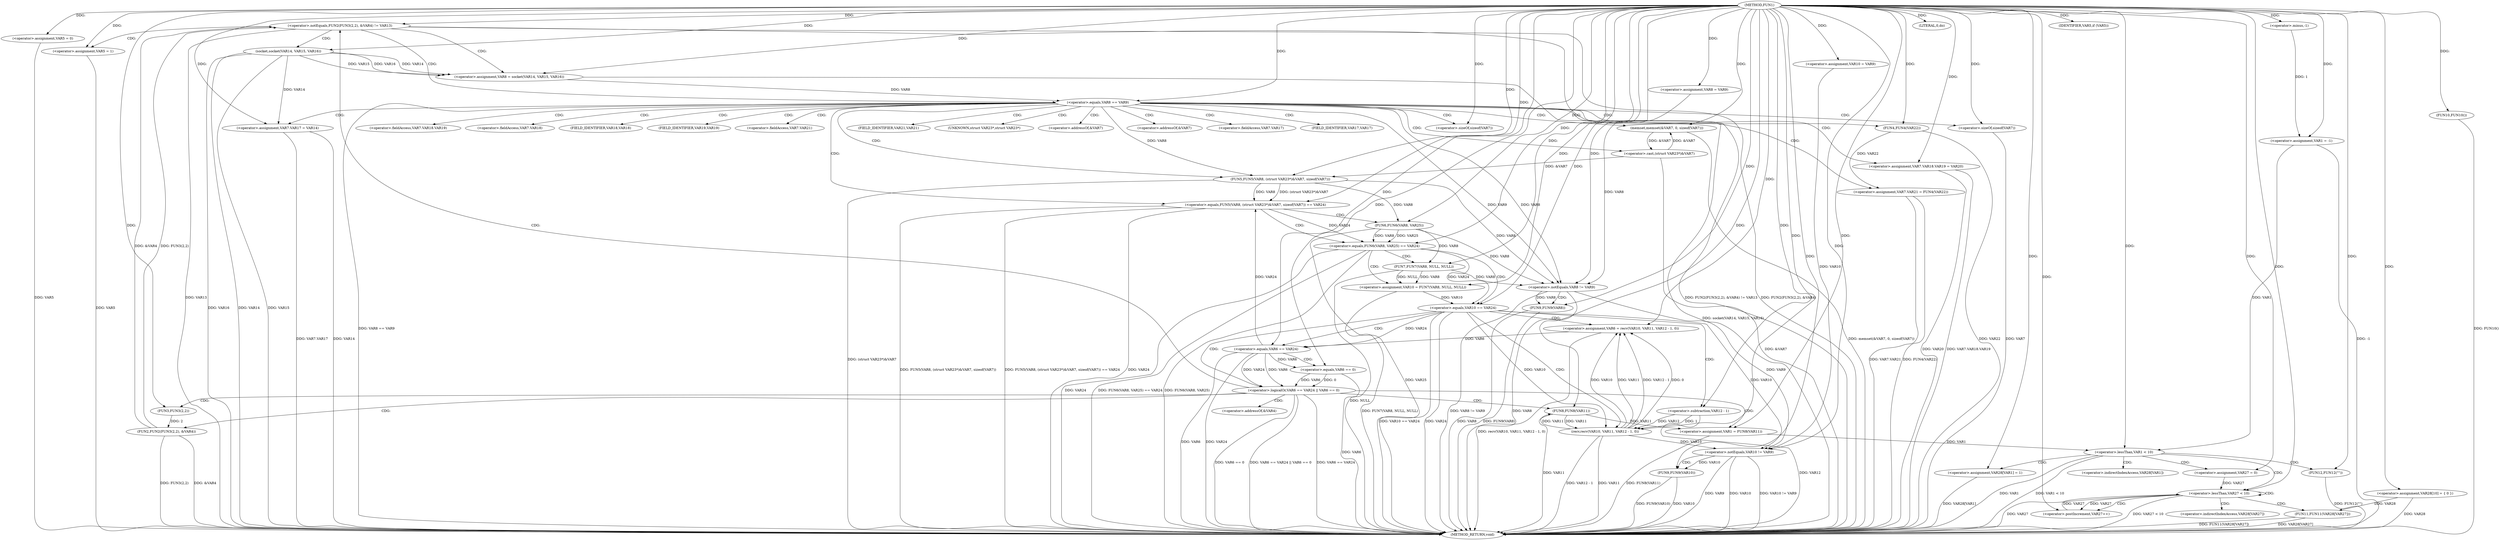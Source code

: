 digraph FUN1 {  
"1000100" [label = "(METHOD,FUN1)" ]
"1000288" [label = "(METHOD_RETURN,void)" ]
"1000103" [label = "(<operator>.assignment,VAR1 = -1)" ]
"1000105" [label = "(<operator>.minus,-1)" ]
"1000112" [label = "(<operator>.assignment,VAR5 = 0)" ]
"1000118" [label = "(<operator>.assignment,VAR8 = VAR9)" ]
"1000122" [label = "(<operator>.assignment,VAR10 = VAR9)" ]
"1000129" [label = "(<operator>.notEquals,FUN2(FUN3(2,2), &VAR4) != VAR13)" ]
"1000130" [label = "(FUN2,FUN2(FUN3(2,2), &VAR4))" ]
"1000131" [label = "(FUN3,FUN3(2,2))" ]
"1000139" [label = "(<operator>.assignment,VAR5 = 1)" ]
"1000142" [label = "(<operator>.assignment,VAR8 = socket(VAR14, VAR15, VAR16))" ]
"1000144" [label = "(socket,socket(VAR14, VAR15, VAR16))" ]
"1000149" [label = "(<operator>.equals,VAR8 == VAR9)" ]
"1000154" [label = "(memset,memset(&VAR7, 0, sizeof(VAR7)))" ]
"1000158" [label = "(<operator>.sizeOf,sizeof(VAR7))" ]
"1000160" [label = "(<operator>.assignment,VAR7.VAR17 = VAR14)" ]
"1000165" [label = "(<operator>.assignment,VAR7.VAR18.VAR19 = VAR20)" ]
"1000172" [label = "(<operator>.assignment,VAR7.VAR21 = FUN4(VAR22))" ]
"1000176" [label = "(FUN4,FUN4(VAR22))" ]
"1000179" [label = "(<operator>.equals,FUN5(VAR8, (struct VAR23*)&VAR7, sizeof(VAR7)) == VAR24)" ]
"1000180" [label = "(FUN5,FUN5(VAR8, (struct VAR23*)&VAR7, sizeof(VAR7)))" ]
"1000182" [label = "(<operator>.cast,(struct VAR23*)&VAR7)" ]
"1000186" [label = "(<operator>.sizeOf,sizeof(VAR7))" ]
"1000192" [label = "(<operator>.equals,FUN6(VAR8, VAR25) == VAR24)" ]
"1000193" [label = "(FUN6,FUN6(VAR8, VAR25))" ]
"1000199" [label = "(<operator>.assignment,VAR10 = FUN7(VAR8, NULL, NULL))" ]
"1000201" [label = "(FUN7,FUN7(VAR8, NULL, NULL))" ]
"1000206" [label = "(<operator>.equals,VAR10 == VAR24)" ]
"1000211" [label = "(<operator>.assignment,VAR6 = recv(VAR10, VAR11, VAR12 - 1, 0))" ]
"1000213" [label = "(recv,recv(VAR10, VAR11, VAR12 - 1, 0))" ]
"1000216" [label = "(<operator>.subtraction,VAR12 - 1)" ]
"1000221" [label = "(<operator>.logicalOr,VAR6 == VAR24 || VAR6 == 0)" ]
"1000222" [label = "(<operator>.equals,VAR6 == VAR24)" ]
"1000225" [label = "(<operator>.equals,VAR6 == 0)" ]
"1000230" [label = "(<operator>.assignment,VAR1 = FUN8(VAR11))" ]
"1000232" [label = "(FUN8,FUN8(VAR11))" ]
"1000234" [label = "(LITERAL,0,do)" ]
"1000236" [label = "(<operator>.notEquals,VAR8 != VAR9)" ]
"1000240" [label = "(FUN9,FUN9(VAR8))" ]
"1000243" [label = "(<operator>.notEquals,VAR10 != VAR9)" ]
"1000247" [label = "(FUN9,FUN9(VAR10))" ]
"1000250" [label = "(IDENTIFIER,VAR5,if (VAR5))" ]
"1000252" [label = "(FUN10,FUN10())" ]
"1000258" [label = "(<operator>.assignment,VAR28[10] = { 0 })" ]
"1000261" [label = "(<operator>.lessThan,VAR1 < 10)" ]
"1000265" [label = "(<operator>.assignment,VAR28[VAR1] = 1)" ]
"1000271" [label = "(<operator>.assignment,VAR27 = 0)" ]
"1000274" [label = "(<operator>.lessThan,VAR27 < 10)" ]
"1000277" [label = "(<operator>.postIncrement,VAR27++)" ]
"1000280" [label = "(FUN11,FUN11(VAR28[VAR27]))" ]
"1000286" [label = "(FUN12,FUN12(\"\"))" ]
"1000134" [label = "(<operator>.addressOf,&VAR4)" ]
"1000155" [label = "(<operator>.addressOf,&VAR7)" ]
"1000161" [label = "(<operator>.fieldAccess,VAR7.VAR17)" ]
"1000163" [label = "(FIELD_IDENTIFIER,VAR17,VAR17)" ]
"1000166" [label = "(<operator>.fieldAccess,VAR7.VAR18.VAR19)" ]
"1000167" [label = "(<operator>.fieldAccess,VAR7.VAR18)" ]
"1000169" [label = "(FIELD_IDENTIFIER,VAR18,VAR18)" ]
"1000170" [label = "(FIELD_IDENTIFIER,VAR19,VAR19)" ]
"1000173" [label = "(<operator>.fieldAccess,VAR7.VAR21)" ]
"1000175" [label = "(FIELD_IDENTIFIER,VAR21,VAR21)" ]
"1000183" [label = "(UNKNOWN,struct VAR23*,struct VAR23*)" ]
"1000184" [label = "(<operator>.addressOf,&VAR7)" ]
"1000266" [label = "(<operator>.indirectIndexAccess,VAR28[VAR1])" ]
"1000281" [label = "(<operator>.indirectIndexAccess,VAR28[VAR27])" ]
  "1000280" -> "1000288"  [ label = "DDG: FUN11(VAR28[VAR27])"] 
  "1000213" -> "1000288"  [ label = "DDG: VAR12 - 1"] 
  "1000179" -> "1000288"  [ label = "DDG: FUN5(VAR8, (struct VAR23*)&VAR7, sizeof(VAR7)) == VAR24"] 
  "1000265" -> "1000288"  [ label = "DDG: VAR28[VAR1]"] 
  "1000261" -> "1000288"  [ label = "DDG: VAR1 < 10"] 
  "1000243" -> "1000288"  [ label = "DDG: VAR9"] 
  "1000180" -> "1000288"  [ label = "DDG: (struct VAR23*)&VAR7"] 
  "1000258" -> "1000288"  [ label = "DDG: VAR28"] 
  "1000179" -> "1000288"  [ label = "DDG: VAR24"] 
  "1000247" -> "1000288"  [ label = "DDG: VAR10"] 
  "1000129" -> "1000288"  [ label = "DDG: FUN2(FUN3(2,2), &VAR4)"] 
  "1000286" -> "1000288"  [ label = "DDG: FUN12(\"\")"] 
  "1000160" -> "1000288"  [ label = "DDG: VAR14"] 
  "1000186" -> "1000288"  [ label = "DDG: VAR7"] 
  "1000221" -> "1000288"  [ label = "DDG: VAR6 == 0"] 
  "1000221" -> "1000288"  [ label = "DDG: VAR6 == VAR24 || VAR6 == 0"] 
  "1000199" -> "1000288"  [ label = "DDG: FUN7(VAR8, NULL, NULL)"] 
  "1000222" -> "1000288"  [ label = "DDG: VAR6"] 
  "1000236" -> "1000288"  [ label = "DDG: VAR8"] 
  "1000236" -> "1000288"  [ label = "DDG: VAR8 != VAR9"] 
  "1000274" -> "1000288"  [ label = "DDG: VAR27"] 
  "1000232" -> "1000288"  [ label = "DDG: VAR11"] 
  "1000103" -> "1000288"  [ label = "DDG: -1"] 
  "1000225" -> "1000288"  [ label = "DDG: VAR6"] 
  "1000240" -> "1000288"  [ label = "DDG: FUN9(VAR8)"] 
  "1000216" -> "1000288"  [ label = "DDG: VAR12"] 
  "1000206" -> "1000288"  [ label = "DDG: VAR10 == VAR24"] 
  "1000165" -> "1000288"  [ label = "DDG: VAR7.VAR18.VAR19"] 
  "1000139" -> "1000288"  [ label = "DDG: VAR5"] 
  "1000193" -> "1000288"  [ label = "DDG: VAR25"] 
  "1000182" -> "1000288"  [ label = "DDG: &VAR7"] 
  "1000252" -> "1000288"  [ label = "DDG: FUN10()"] 
  "1000129" -> "1000288"  [ label = "DDG: FUN2(FUN3(2,2), &VAR4) != VAR13"] 
  "1000142" -> "1000288"  [ label = "DDG: socket(VAR14, VAR15, VAR16)"] 
  "1000130" -> "1000288"  [ label = "DDG: &VAR4"] 
  "1000201" -> "1000288"  [ label = "DDG: NULL"] 
  "1000274" -> "1000288"  [ label = "DDG: VAR27 < 10"] 
  "1000179" -> "1000288"  [ label = "DDG: FUN5(VAR8, (struct VAR23*)&VAR7, sizeof(VAR7))"] 
  "1000221" -> "1000288"  [ label = "DDG: VAR6 == VAR24"] 
  "1000206" -> "1000288"  [ label = "DDG: VAR24"] 
  "1000149" -> "1000288"  [ label = "DDG: VAR8 == VAR9"] 
  "1000172" -> "1000288"  [ label = "DDG: FUN4(VAR22)"] 
  "1000261" -> "1000288"  [ label = "DDG: VAR1"] 
  "1000154" -> "1000288"  [ label = "DDG: memset(&VAR7, 0, sizeof(VAR7))"] 
  "1000230" -> "1000288"  [ label = "DDG: FUN8(VAR11)"] 
  "1000211" -> "1000288"  [ label = "DDG: recv(VAR10, VAR11, VAR12 - 1, 0)"] 
  "1000192" -> "1000288"  [ label = "DDG: FUN6(VAR8, VAR25)"] 
  "1000112" -> "1000288"  [ label = "DDG: VAR5"] 
  "1000280" -> "1000288"  [ label = "DDG: VAR28[VAR27]"] 
  "1000172" -> "1000288"  [ label = "DDG: VAR7.VAR21"] 
  "1000129" -> "1000288"  [ label = "DDG: VAR13"] 
  "1000144" -> "1000288"  [ label = "DDG: VAR14"] 
  "1000165" -> "1000288"  [ label = "DDG: VAR20"] 
  "1000213" -> "1000288"  [ label = "DDG: VAR11"] 
  "1000176" -> "1000288"  [ label = "DDG: VAR22"] 
  "1000243" -> "1000288"  [ label = "DDG: VAR10"] 
  "1000192" -> "1000288"  [ label = "DDG: VAR24"] 
  "1000144" -> "1000288"  [ label = "DDG: VAR15"] 
  "1000240" -> "1000288"  [ label = "DDG: VAR8"] 
  "1000144" -> "1000288"  [ label = "DDG: VAR16"] 
  "1000160" -> "1000288"  [ label = "DDG: VAR7.VAR17"] 
  "1000192" -> "1000288"  [ label = "DDG: FUN6(VAR8, VAR25) == VAR24"] 
  "1000243" -> "1000288"  [ label = "DDG: VAR10 != VAR9"] 
  "1000247" -> "1000288"  [ label = "DDG: FUN9(VAR10)"] 
  "1000222" -> "1000288"  [ label = "DDG: VAR24"] 
  "1000130" -> "1000288"  [ label = "DDG: FUN3(2,2)"] 
  "1000105" -> "1000103"  [ label = "DDG: 1"] 
  "1000100" -> "1000103"  [ label = "DDG: "] 
  "1000100" -> "1000105"  [ label = "DDG: "] 
  "1000100" -> "1000112"  [ label = "DDG: "] 
  "1000100" -> "1000118"  [ label = "DDG: "] 
  "1000100" -> "1000122"  [ label = "DDG: "] 
  "1000130" -> "1000129"  [ label = "DDG: FUN3(2,2)"] 
  "1000130" -> "1000129"  [ label = "DDG: &VAR4"] 
  "1000131" -> "1000130"  [ label = "DDG: 2"] 
  "1000100" -> "1000131"  [ label = "DDG: "] 
  "1000100" -> "1000129"  [ label = "DDG: "] 
  "1000100" -> "1000139"  [ label = "DDG: "] 
  "1000144" -> "1000142"  [ label = "DDG: VAR14"] 
  "1000144" -> "1000142"  [ label = "DDG: VAR15"] 
  "1000144" -> "1000142"  [ label = "DDG: VAR16"] 
  "1000100" -> "1000142"  [ label = "DDG: "] 
  "1000100" -> "1000144"  [ label = "DDG: "] 
  "1000142" -> "1000149"  [ label = "DDG: VAR8"] 
  "1000100" -> "1000149"  [ label = "DDG: "] 
  "1000182" -> "1000154"  [ label = "DDG: &VAR7"] 
  "1000100" -> "1000154"  [ label = "DDG: "] 
  "1000100" -> "1000158"  [ label = "DDG: "] 
  "1000144" -> "1000160"  [ label = "DDG: VAR14"] 
  "1000100" -> "1000160"  [ label = "DDG: "] 
  "1000100" -> "1000165"  [ label = "DDG: "] 
  "1000176" -> "1000172"  [ label = "DDG: VAR22"] 
  "1000100" -> "1000176"  [ label = "DDG: "] 
  "1000180" -> "1000179"  [ label = "DDG: VAR8"] 
  "1000180" -> "1000179"  [ label = "DDG: (struct VAR23*)&VAR7"] 
  "1000149" -> "1000180"  [ label = "DDG: VAR8"] 
  "1000100" -> "1000180"  [ label = "DDG: "] 
  "1000182" -> "1000180"  [ label = "DDG: &VAR7"] 
  "1000154" -> "1000182"  [ label = "DDG: &VAR7"] 
  "1000100" -> "1000186"  [ label = "DDG: "] 
  "1000222" -> "1000179"  [ label = "DDG: VAR24"] 
  "1000100" -> "1000179"  [ label = "DDG: "] 
  "1000193" -> "1000192"  [ label = "DDG: VAR8"] 
  "1000193" -> "1000192"  [ label = "DDG: VAR25"] 
  "1000180" -> "1000193"  [ label = "DDG: VAR8"] 
  "1000100" -> "1000193"  [ label = "DDG: "] 
  "1000179" -> "1000192"  [ label = "DDG: VAR24"] 
  "1000100" -> "1000192"  [ label = "DDG: "] 
  "1000201" -> "1000199"  [ label = "DDG: VAR8"] 
  "1000201" -> "1000199"  [ label = "DDG: NULL"] 
  "1000100" -> "1000199"  [ label = "DDG: "] 
  "1000193" -> "1000201"  [ label = "DDG: VAR8"] 
  "1000100" -> "1000201"  [ label = "DDG: "] 
  "1000199" -> "1000206"  [ label = "DDG: VAR10"] 
  "1000100" -> "1000206"  [ label = "DDG: "] 
  "1000192" -> "1000206"  [ label = "DDG: VAR24"] 
  "1000213" -> "1000211"  [ label = "DDG: VAR10"] 
  "1000213" -> "1000211"  [ label = "DDG: VAR11"] 
  "1000213" -> "1000211"  [ label = "DDG: VAR12 - 1"] 
  "1000213" -> "1000211"  [ label = "DDG: 0"] 
  "1000100" -> "1000211"  [ label = "DDG: "] 
  "1000206" -> "1000213"  [ label = "DDG: VAR10"] 
  "1000100" -> "1000213"  [ label = "DDG: "] 
  "1000232" -> "1000213"  [ label = "DDG: VAR11"] 
  "1000216" -> "1000213"  [ label = "DDG: VAR12"] 
  "1000216" -> "1000213"  [ label = "DDG: 1"] 
  "1000100" -> "1000216"  [ label = "DDG: "] 
  "1000222" -> "1000221"  [ label = "DDG: VAR6"] 
  "1000222" -> "1000221"  [ label = "DDG: VAR24"] 
  "1000211" -> "1000222"  [ label = "DDG: VAR6"] 
  "1000100" -> "1000222"  [ label = "DDG: "] 
  "1000206" -> "1000222"  [ label = "DDG: VAR24"] 
  "1000225" -> "1000221"  [ label = "DDG: VAR6"] 
  "1000225" -> "1000221"  [ label = "DDG: 0"] 
  "1000222" -> "1000225"  [ label = "DDG: VAR6"] 
  "1000100" -> "1000225"  [ label = "DDG: "] 
  "1000232" -> "1000230"  [ label = "DDG: VAR11"] 
  "1000100" -> "1000230"  [ label = "DDG: "] 
  "1000213" -> "1000232"  [ label = "DDG: VAR11"] 
  "1000100" -> "1000232"  [ label = "DDG: "] 
  "1000100" -> "1000234"  [ label = "DDG: "] 
  "1000193" -> "1000236"  [ label = "DDG: VAR8"] 
  "1000180" -> "1000236"  [ label = "DDG: VAR8"] 
  "1000149" -> "1000236"  [ label = "DDG: VAR8"] 
  "1000118" -> "1000236"  [ label = "DDG: VAR8"] 
  "1000201" -> "1000236"  [ label = "DDG: VAR8"] 
  "1000100" -> "1000236"  [ label = "DDG: "] 
  "1000149" -> "1000236"  [ label = "DDG: VAR9"] 
  "1000236" -> "1000240"  [ label = "DDG: VAR8"] 
  "1000100" -> "1000240"  [ label = "DDG: "] 
  "1000213" -> "1000243"  [ label = "DDG: VAR10"] 
  "1000122" -> "1000243"  [ label = "DDG: VAR10"] 
  "1000206" -> "1000243"  [ label = "DDG: VAR10"] 
  "1000100" -> "1000243"  [ label = "DDG: "] 
  "1000236" -> "1000243"  [ label = "DDG: VAR9"] 
  "1000243" -> "1000247"  [ label = "DDG: VAR10"] 
  "1000100" -> "1000247"  [ label = "DDG: "] 
  "1000100" -> "1000250"  [ label = "DDG: "] 
  "1000100" -> "1000252"  [ label = "DDG: "] 
  "1000100" -> "1000258"  [ label = "DDG: "] 
  "1000103" -> "1000261"  [ label = "DDG: VAR1"] 
  "1000230" -> "1000261"  [ label = "DDG: VAR1"] 
  "1000100" -> "1000261"  [ label = "DDG: "] 
  "1000100" -> "1000265"  [ label = "DDG: "] 
  "1000100" -> "1000271"  [ label = "DDG: "] 
  "1000277" -> "1000274"  [ label = "DDG: VAR27"] 
  "1000271" -> "1000274"  [ label = "DDG: VAR27"] 
  "1000100" -> "1000274"  [ label = "DDG: "] 
  "1000274" -> "1000277"  [ label = "DDG: VAR27"] 
  "1000100" -> "1000277"  [ label = "DDG: "] 
  "1000258" -> "1000280"  [ label = "DDG: VAR28"] 
  "1000100" -> "1000286"  [ label = "DDG: "] 
  "1000129" -> "1000142"  [ label = "CDG: "] 
  "1000129" -> "1000139"  [ label = "CDG: "] 
  "1000129" -> "1000144"  [ label = "CDG: "] 
  "1000129" -> "1000149"  [ label = "CDG: "] 
  "1000149" -> "1000161"  [ label = "CDG: "] 
  "1000149" -> "1000182"  [ label = "CDG: "] 
  "1000149" -> "1000166"  [ label = "CDG: "] 
  "1000149" -> "1000180"  [ label = "CDG: "] 
  "1000149" -> "1000183"  [ label = "CDG: "] 
  "1000149" -> "1000165"  [ label = "CDG: "] 
  "1000149" -> "1000167"  [ label = "CDG: "] 
  "1000149" -> "1000175"  [ label = "CDG: "] 
  "1000149" -> "1000154"  [ label = "CDG: "] 
  "1000149" -> "1000160"  [ label = "CDG: "] 
  "1000149" -> "1000179"  [ label = "CDG: "] 
  "1000149" -> "1000176"  [ label = "CDG: "] 
  "1000149" -> "1000186"  [ label = "CDG: "] 
  "1000149" -> "1000172"  [ label = "CDG: "] 
  "1000149" -> "1000169"  [ label = "CDG: "] 
  "1000149" -> "1000163"  [ label = "CDG: "] 
  "1000149" -> "1000173"  [ label = "CDG: "] 
  "1000149" -> "1000158"  [ label = "CDG: "] 
  "1000149" -> "1000155"  [ label = "CDG: "] 
  "1000149" -> "1000170"  [ label = "CDG: "] 
  "1000149" -> "1000184"  [ label = "CDG: "] 
  "1000179" -> "1000192"  [ label = "CDG: "] 
  "1000179" -> "1000193"  [ label = "CDG: "] 
  "1000192" -> "1000199"  [ label = "CDG: "] 
  "1000192" -> "1000206"  [ label = "CDG: "] 
  "1000192" -> "1000201"  [ label = "CDG: "] 
  "1000206" -> "1000211"  [ label = "CDG: "] 
  "1000206" -> "1000221"  [ label = "CDG: "] 
  "1000206" -> "1000216"  [ label = "CDG: "] 
  "1000206" -> "1000222"  [ label = "CDG: "] 
  "1000206" -> "1000213"  [ label = "CDG: "] 
  "1000221" -> "1000232"  [ label = "CDG: "] 
  "1000221" -> "1000230"  [ label = "CDG: "] 
  "1000221" -> "1000130"  [ label = "CDG: "] 
  "1000221" -> "1000131"  [ label = "CDG: "] 
  "1000221" -> "1000129"  [ label = "CDG: "] 
  "1000221" -> "1000134"  [ label = "CDG: "] 
  "1000222" -> "1000225"  [ label = "CDG: "] 
  "1000236" -> "1000240"  [ label = "CDG: "] 
  "1000243" -> "1000247"  [ label = "CDG: "] 
  "1000261" -> "1000274"  [ label = "CDG: "] 
  "1000261" -> "1000286"  [ label = "CDG: "] 
  "1000261" -> "1000265"  [ label = "CDG: "] 
  "1000261" -> "1000266"  [ label = "CDG: "] 
  "1000261" -> "1000271"  [ label = "CDG: "] 
  "1000274" -> "1000274"  [ label = "CDG: "] 
  "1000274" -> "1000277"  [ label = "CDG: "] 
  "1000274" -> "1000281"  [ label = "CDG: "] 
  "1000274" -> "1000280"  [ label = "CDG: "] 
}
